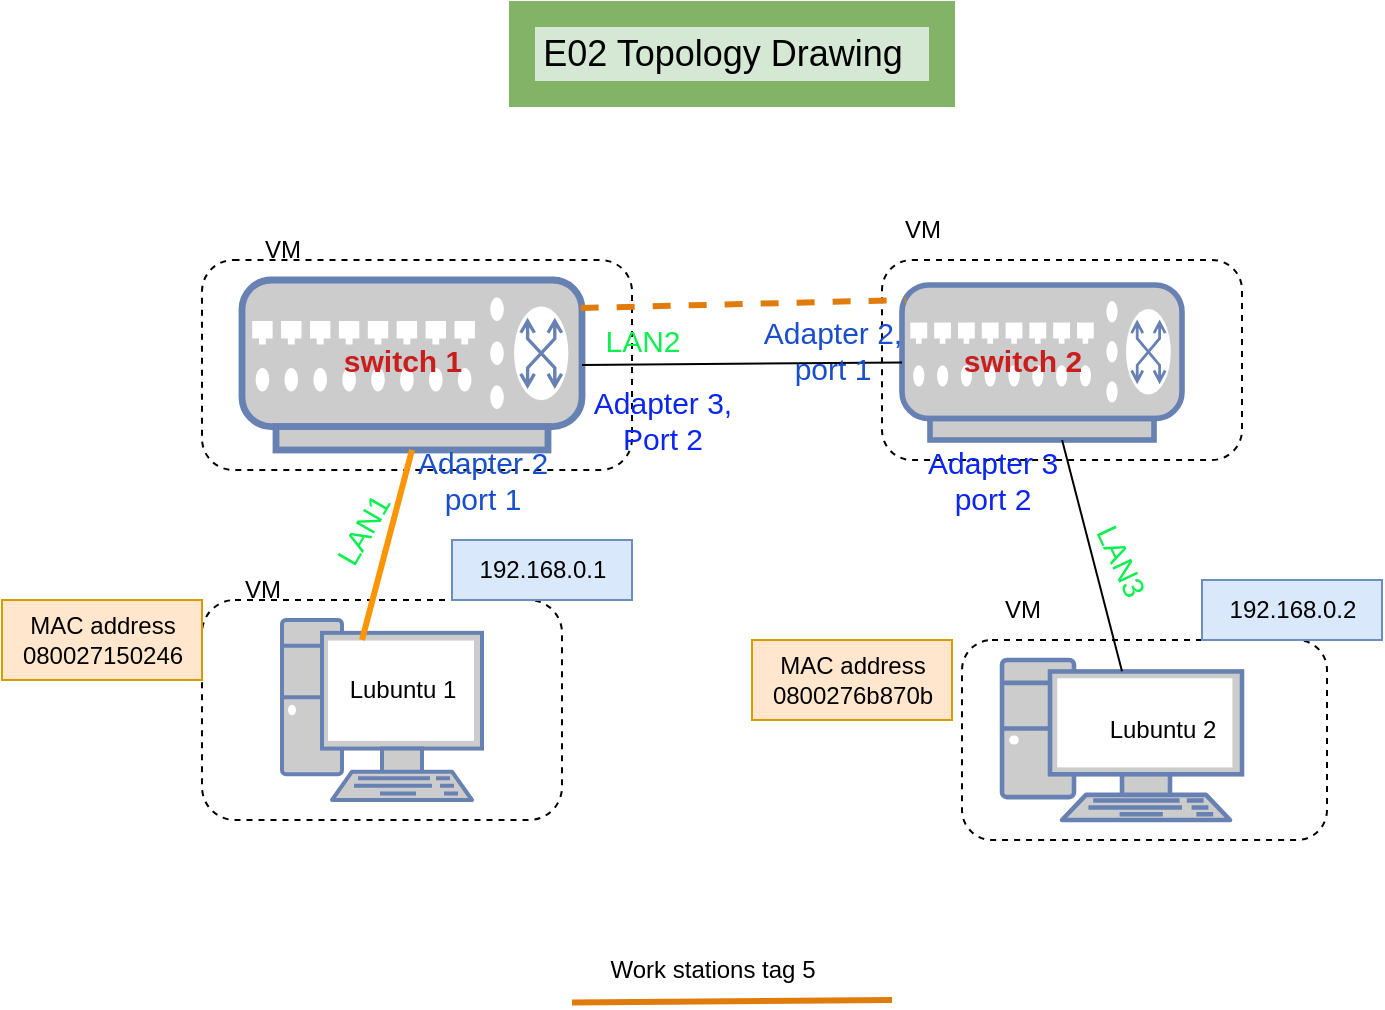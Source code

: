 <mxfile version="20.8.16" type="device"><diagram name="Page-1" id="oZ639jNPgT0FWRtUMdjN"><mxGraphModel dx="780" dy="504" grid="1" gridSize="10" guides="1" tooltips="1" connect="1" arrows="1" fold="1" page="1" pageScale="1" pageWidth="850" pageHeight="1100" math="0" shadow="0"><root><mxCell id="0"/><mxCell id="1" parent="0"/><mxCell id="a9g7WxxY4BnuT-j-SlQe-5" value="" style="rounded=1;whiteSpace=wrap;html=1;dashed=1;" parent="1" vertex="1"><mxGeometry x="510" y="383" width="182.5" height="100" as="geometry"/></mxCell><mxCell id="a9g7WxxY4BnuT-j-SlQe-4" value="" style="rounded=1;whiteSpace=wrap;html=1;dashed=1;" parent="1" vertex="1"><mxGeometry x="130" y="363" width="180" height="110" as="geometry"/></mxCell><mxCell id="a9g7WxxY4BnuT-j-SlQe-3" value="" style="rounded=1;whiteSpace=wrap;html=1;dashed=1;" parent="1" vertex="1"><mxGeometry x="470" y="193" width="180" height="100" as="geometry"/></mxCell><mxCell id="a9g7WxxY4BnuT-j-SlQe-1" value="" style="rounded=1;whiteSpace=wrap;html=1;dashed=1;" parent="1" vertex="1"><mxGeometry x="130" y="193" width="215" height="105" as="geometry"/></mxCell><mxCell id="ebIhvrWsQ998OHaFIpHJ-9" value="" style="fontColor=#0066CC;verticalAlign=top;verticalLabelPosition=bottom;labelPosition=center;align=center;html=1;outlineConnect=0;fillColor=#CCCCCC;strokeColor=#6881B3;gradientColor=none;gradientDirection=north;strokeWidth=2;shape=mxgraph.networks.pc;" parent="1" vertex="1"><mxGeometry x="170" y="373" width="100" height="90" as="geometry"/></mxCell><mxCell id="ebIhvrWsQ998OHaFIpHJ-10" value="" style="fontColor=#0066CC;verticalAlign=top;verticalLabelPosition=bottom;labelPosition=center;align=center;html=1;outlineConnect=0;fillColor=#CCCCCC;strokeColor=#6881B3;gradientColor=none;gradientDirection=north;strokeWidth=2;shape=mxgraph.networks.pc;" parent="1" vertex="1"><mxGeometry x="530" y="393" width="120" height="80" as="geometry"/></mxCell><mxCell id="ebIhvrWsQ998OHaFIpHJ-11" value="" style="fontColor=#0066CC;verticalAlign=top;verticalLabelPosition=bottom;labelPosition=center;align=center;html=1;outlineConnect=0;fillColor=#CCCCCC;strokeColor=#6881B3;gradientColor=none;gradientDirection=north;strokeWidth=2;shape=mxgraph.networks.switch;" parent="1" vertex="1"><mxGeometry x="150" y="203" width="170" height="85" as="geometry"/></mxCell><mxCell id="ebIhvrWsQ998OHaFIpHJ-12" value="" style="fontColor=#0066CC;verticalAlign=top;verticalLabelPosition=bottom;labelPosition=center;align=center;html=1;outlineConnect=0;fillColor=#CCCCCC;strokeColor=#6881B3;gradientColor=none;gradientDirection=north;strokeWidth=2;shape=mxgraph.networks.switch;" parent="1" vertex="1"><mxGeometry x="480" y="205.5" width="140" height="77.5" as="geometry"/></mxCell><mxCell id="ebIhvrWsQ998OHaFIpHJ-13" value="Lubuntu 1" style="text;html=1;align=center;verticalAlign=middle;resizable=0;points=[];autosize=1;strokeColor=none;fillColor=none;" parent="1" vertex="1"><mxGeometry x="190" y="393" width="80" height="30" as="geometry"/></mxCell><mxCell id="ebIhvrWsQ998OHaFIpHJ-14" value="Lubuntu 2" style="text;html=1;align=center;verticalAlign=middle;resizable=0;points=[];autosize=1;strokeColor=none;fillColor=none;" parent="1" vertex="1"><mxGeometry x="570" y="413" width="80" height="30" as="geometry"/></mxCell><mxCell id="ebIhvrWsQ998OHaFIpHJ-15" value="&lt;b&gt;switch 1&lt;/b&gt;" style="text;html=1;align=center;verticalAlign=middle;resizable=0;points=[];autosize=1;strokeColor=none;fillColor=none;strokeWidth=4;fontSize=15;fontColor=#c81e1e;" parent="1" vertex="1"><mxGeometry x="190" y="228" width="80" height="30" as="geometry"/></mxCell><mxCell id="ebIhvrWsQ998OHaFIpHJ-17" value="&lt;b&gt;switch 2&lt;/b&gt;" style="text;html=1;align=center;verticalAlign=middle;resizable=0;points=[];autosize=1;strokeColor=none;fillColor=none;strokeWidth=4;fontSize=15;fontColor=#c81e1e;" parent="1" vertex="1"><mxGeometry x="500" y="228" width="80" height="30" as="geometry"/></mxCell><mxCell id="ebIhvrWsQ998OHaFIpHJ-37" value="" style="endArrow=none;html=1;rounded=0;fontSize=15;fontColor=#0bef4f;exitX=0.5;exitY=0.07;exitDx=0;exitDy=0;exitPerimeter=0;" parent="1" source="ebIhvrWsQ998OHaFIpHJ-10" target="ebIhvrWsQ998OHaFIpHJ-12" edge="1"><mxGeometry width="50" height="50" relative="1" as="geometry"><mxPoint x="340" y="413" as="sourcePoint"/><mxPoint x="390" y="363" as="targetPoint"/></mxGeometry></mxCell><mxCell id="ebIhvrWsQ998OHaFIpHJ-38" value="" style="endArrow=none;html=1;rounded=0;fontSize=15;fontColor=#0bef4f;entryX=0.5;entryY=1;entryDx=0;entryDy=0;entryPerimeter=0;strokeWidth=3;strokeColor=#fc9403;" parent="1" target="ebIhvrWsQ998OHaFIpHJ-11" edge="1"><mxGeometry width="50" height="50" relative="1" as="geometry"><mxPoint x="210" y="383" as="sourcePoint"/><mxPoint x="390" y="363" as="targetPoint"/><Array as="points"/></mxGeometry></mxCell><mxCell id="ebIhvrWsQ998OHaFIpHJ-39" value="" style="endArrow=none;html=1;rounded=0;fontSize=15;fontColor=#0bef4f;exitX=1;exitY=0.5;exitDx=0;exitDy=0;exitPerimeter=0;entryX=0;entryY=0.5;entryDx=0;entryDy=0;entryPerimeter=0;" parent="1" source="ebIhvrWsQ998OHaFIpHJ-11" target="ebIhvrWsQ998OHaFIpHJ-12" edge="1"><mxGeometry width="50" height="50" relative="1" as="geometry"><mxPoint x="340" y="413" as="sourcePoint"/><mxPoint x="450" y="273" as="targetPoint"/></mxGeometry></mxCell><mxCell id="ebIhvrWsQ998OHaFIpHJ-41" value="LAN1" style="text;html=1;align=center;verticalAlign=middle;resizable=0;points=[];autosize=1;strokeColor=none;fillColor=none;fontSize=15;fontColor=#0bef4f;rotation=-60;" parent="1" vertex="1"><mxGeometry x="180" y="313" width="60" height="30" as="geometry"/></mxCell><mxCell id="ebIhvrWsQ998OHaFIpHJ-42" value="LAN2" style="text;html=1;align=center;verticalAlign=middle;resizable=0;points=[];autosize=1;strokeColor=none;fillColor=none;fontSize=15;fontColor=#0bef4f;rotation=0;" parent="1" vertex="1"><mxGeometry x="320" y="218" width="60" height="30" as="geometry"/></mxCell><mxCell id="ebIhvrWsQ998OHaFIpHJ-43" value="LAN3" style="text;html=1;align=center;verticalAlign=middle;resizable=0;points=[];autosize=1;strokeColor=none;fillColor=none;fontSize=15;fontColor=#0bef4f;rotation=65;" parent="1" vertex="1"><mxGeometry x="560" y="328" width="60" height="30" as="geometry"/></mxCell><mxCell id="ebIhvrWsQ998OHaFIpHJ-44" value="Adapter 2&lt;br&gt;port 1" style="text;html=1;align=center;verticalAlign=middle;resizable=0;points=[];autosize=1;strokeColor=none;fillColor=none;fontSize=15;fontColor=#194fcc;" parent="1" vertex="1"><mxGeometry x="225" y="278" width="90" height="50" as="geometry"/></mxCell><mxCell id="ebIhvrWsQ998OHaFIpHJ-45" value="Adapter 3,&lt;br&gt;Port 2" style="text;html=1;align=center;verticalAlign=middle;resizable=0;points=[];autosize=1;strokeColor=none;fillColor=none;fontSize=15;fontColor=#0b26ef;" parent="1" vertex="1"><mxGeometry x="315" y="248" width="90" height="50" as="geometry"/></mxCell><mxCell id="ebIhvrWsQ998OHaFIpHJ-46" value="Adapter 3&lt;br&gt;port 2" style="text;html=1;align=center;verticalAlign=middle;resizable=0;points=[];autosize=1;strokeColor=none;fillColor=none;fontSize=15;fontColor=#0b26ef;" parent="1" vertex="1"><mxGeometry x="480" y="278" width="90" height="50" as="geometry"/></mxCell><mxCell id="ebIhvrWsQ998OHaFIpHJ-47" value="Adapter 2, &lt;br&gt;port 1" style="text;html=1;align=center;verticalAlign=middle;resizable=0;points=[];autosize=1;strokeColor=none;fillColor=none;fontSize=15;fontColor=#194fcc;" parent="1" vertex="1"><mxGeometry x="400" y="213" width="90" height="50" as="geometry"/></mxCell><mxCell id="a9g7WxxY4BnuT-j-SlQe-2" value="VM" style="text;html=1;align=center;verticalAlign=middle;resizable=0;points=[];autosize=1;strokeColor=none;fillColor=none;" parent="1" vertex="1"><mxGeometry x="150" y="173" width="40" height="30" as="geometry"/></mxCell><mxCell id="a9g7WxxY4BnuT-j-SlQe-7" value="VM" style="text;html=1;align=center;verticalAlign=middle;resizable=0;points=[];autosize=1;strokeColor=none;fillColor=none;" parent="1" vertex="1"><mxGeometry x="140" y="343" width="40" height="30" as="geometry"/></mxCell><mxCell id="a9g7WxxY4BnuT-j-SlQe-8" value="VM" style="text;html=1;align=center;verticalAlign=middle;resizable=0;points=[];autosize=1;strokeColor=none;fillColor=none;" parent="1" vertex="1"><mxGeometry x="520" y="353" width="40" height="30" as="geometry"/></mxCell><mxCell id="a9g7WxxY4BnuT-j-SlQe-9" value="VM" style="text;html=1;align=center;verticalAlign=middle;resizable=0;points=[];autosize=1;strokeColor=none;fillColor=none;" parent="1" vertex="1"><mxGeometry x="470" y="163" width="40" height="30" as="geometry"/></mxCell><mxCell id="vHMbY9uXmQQTF_5gweqi-1" value="MAC address&lt;br&gt;080027150246" style="text;html=1;align=center;verticalAlign=middle;resizable=0;points=[];autosize=1;strokeColor=#d79b00;fillColor=#ffe6cc;" parent="1" vertex="1"><mxGeometry x="30" y="363" width="100" height="40" as="geometry"/></mxCell><mxCell id="vHMbY9uXmQQTF_5gweqi-2" value="MAC address&lt;br&gt;0800276b870b" style="text;html=1;align=center;verticalAlign=middle;resizable=0;points=[];autosize=1;strokeColor=#d79b00;fillColor=#ffe6cc;" parent="1" vertex="1"><mxGeometry x="405" y="383" width="100" height="40" as="geometry"/></mxCell><mxCell id="vHMbY9uXmQQTF_5gweqi-3" value="192.168.0.1" style="text;html=1;align=center;verticalAlign=middle;resizable=0;points=[];autosize=1;strokeColor=#6c8ebf;fillColor=#dae8fc;rotation=0;" parent="1" vertex="1"><mxGeometry x="255" y="333" width="90" height="30" as="geometry"/></mxCell><mxCell id="vHMbY9uXmQQTF_5gweqi-4" value="192.168.0.2" style="text;html=1;align=center;verticalAlign=middle;resizable=0;points=[];autosize=1;strokeColor=#6c8ebf;fillColor=#dae8fc;" parent="1" vertex="1"><mxGeometry x="630" y="353" width="90" height="30" as="geometry"/></mxCell><mxCell id="vHMbY9uXmQQTF_5gweqi-5" value="Work stations tag 5" style="text;html=1;align=center;verticalAlign=middle;resizable=0;points=[];autosize=1;strokeColor=none;fillColor=none;" parent="1" vertex="1"><mxGeometry x="320" y="533" width="130" height="30" as="geometry"/></mxCell><mxCell id="vHMbY9uXmQQTF_5gweqi-7" value="" style="endArrow=none;html=1;rounded=0;fontSize=15;fontColor=#0bef4f;exitX=1;exitY=0.5;exitDx=0;exitDy=0;exitPerimeter=0;entryX=0;entryY=0.5;entryDx=0;entryDy=0;entryPerimeter=0;fillColor=#fff2cc;strokeColor=#e07c0b;strokeWidth=3;" parent="1" edge="1"><mxGeometry width="50" height="50" relative="1" as="geometry"><mxPoint x="315" y="564.25" as="sourcePoint"/><mxPoint x="475" y="563" as="targetPoint"/></mxGeometry></mxCell><mxCell id="vHMbY9uXmQQTF_5gweqi-8" value="" style="endArrow=none;html=1;rounded=0;fontSize=15;fontColor=#0bef4f;entryX=0.911;entryY=0;entryDx=0;entryDy=0;entryPerimeter=0;fillColor=#fff2cc;strokeColor=#e07c0b;strokeWidth=3;dashed=1;exitX=-0.011;exitY=-0.033;exitDx=0;exitDy=0;exitPerimeter=0;" parent="1" source="ebIhvrWsQ998OHaFIpHJ-42" target="ebIhvrWsQ998OHaFIpHJ-47" edge="1"><mxGeometry width="50" height="50" relative="1" as="geometry"><mxPoint x="350" y="219.25" as="sourcePoint"/><mxPoint x="510" y="218" as="targetPoint"/></mxGeometry></mxCell><mxCell id="vHMbY9uXmQQTF_5gweqi-9" value="&lt;font style=&quot;font-size: 18px;&quot;&gt;E02 Topology Drawing&amp;nbsp;&amp;nbsp;&lt;/font&gt;" style="text;html=1;align=center;verticalAlign=middle;resizable=0;points=[];autosize=1;strokeColor=#82b366;fillColor=#d5e8d4;strokeWidth=13;" parent="1" vertex="1"><mxGeometry x="290" y="70" width="210" height="40" as="geometry"/></mxCell></root></mxGraphModel></diagram></mxfile>